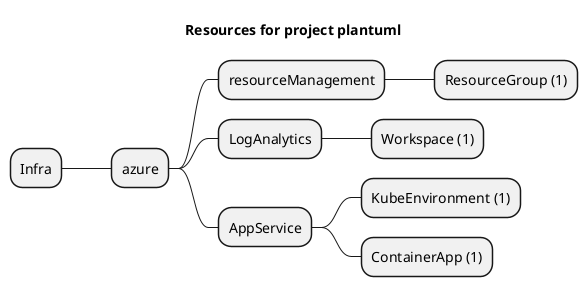 @startmindmap
title Resources for project plantuml
skinparam monochrome true
+ Infra
++ azure
+++ resourceManagement
++++ ResourceGroup (1)
+++ LogAnalytics
++++ Workspace (1)
+++ AppService
++++ KubeEnvironment (1)
++++ ContainerApp (1)
@endmindmap